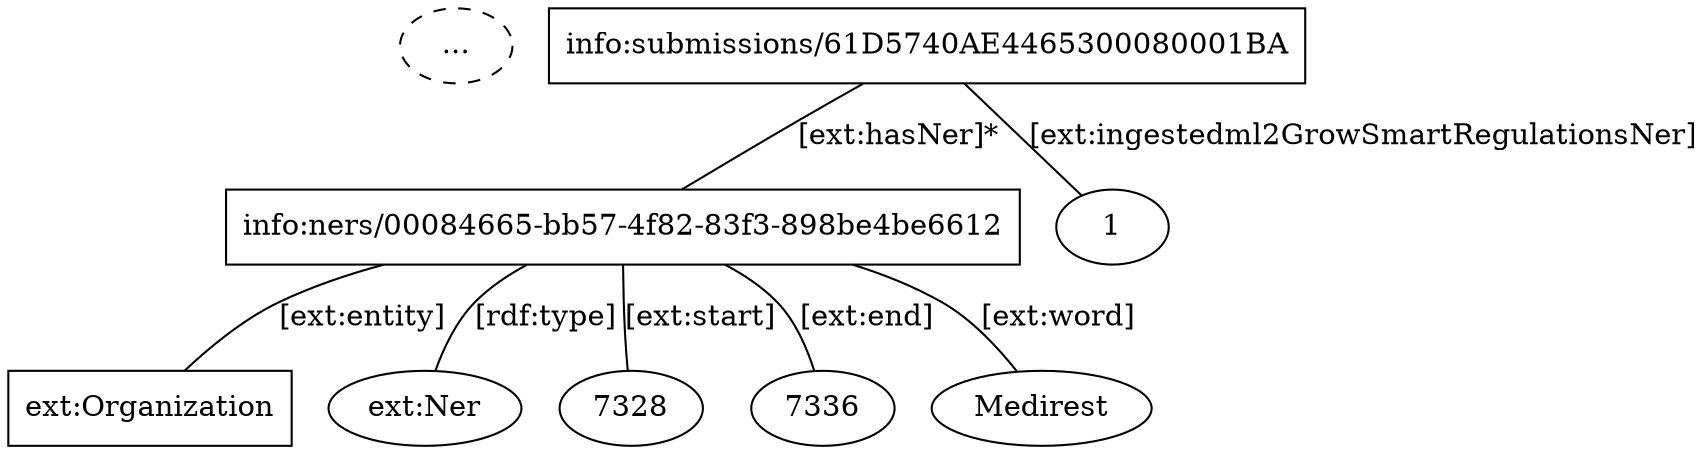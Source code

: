 digraph g {
    empty_node [label="..." style="dashed"]

    subject [label="info:ners/00084665-bb57-4f82-83f3-898be4be6612" shape=box]
    organization [label="ext:Organization" shape=box]

    subject -> "ext:Ner" [label="[rdf:type]" dir=none]
    subject -> 7328 [label="[ext:start]" dir=none]
    subject -> 7336 [label="[ext:end]" dir=none]
    subject -> Medirest [label="[ext:word]" dir=none]
    subject -> organization [label="[ext:entity]" dir=none]

    file [label="info:submissions/61D5740AE4465300080001BA" shape=box]
    
    file -> subject [label="[ext:hasNer]*" dir=none]
    file -> 1 [label="[ext:ingestedml2GrowSmartRegulationsNer]" dir=none]

}